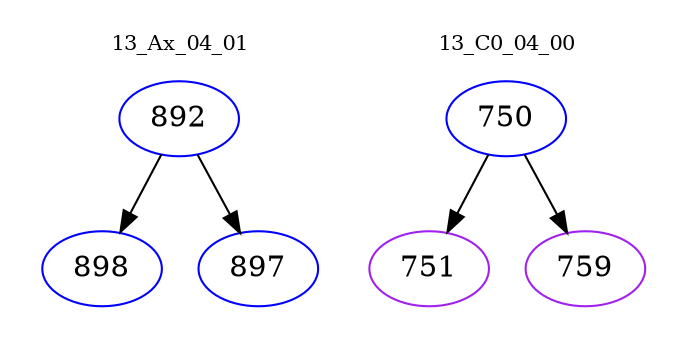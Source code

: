 digraph{
subgraph cluster_0 {
color = white
label = "13_Ax_04_01";
fontsize=10;
T0_892 [label="892", color="blue"]
T0_892 -> T0_898 [color="black"]
T0_898 [label="898", color="blue"]
T0_892 -> T0_897 [color="black"]
T0_897 [label="897", color="blue"]
}
subgraph cluster_1 {
color = white
label = "13_C0_04_00";
fontsize=10;
T1_750 [label="750", color="blue"]
T1_750 -> T1_751 [color="black"]
T1_751 [label="751", color="purple"]
T1_750 -> T1_759 [color="black"]
T1_759 [label="759", color="purple"]
}
}

